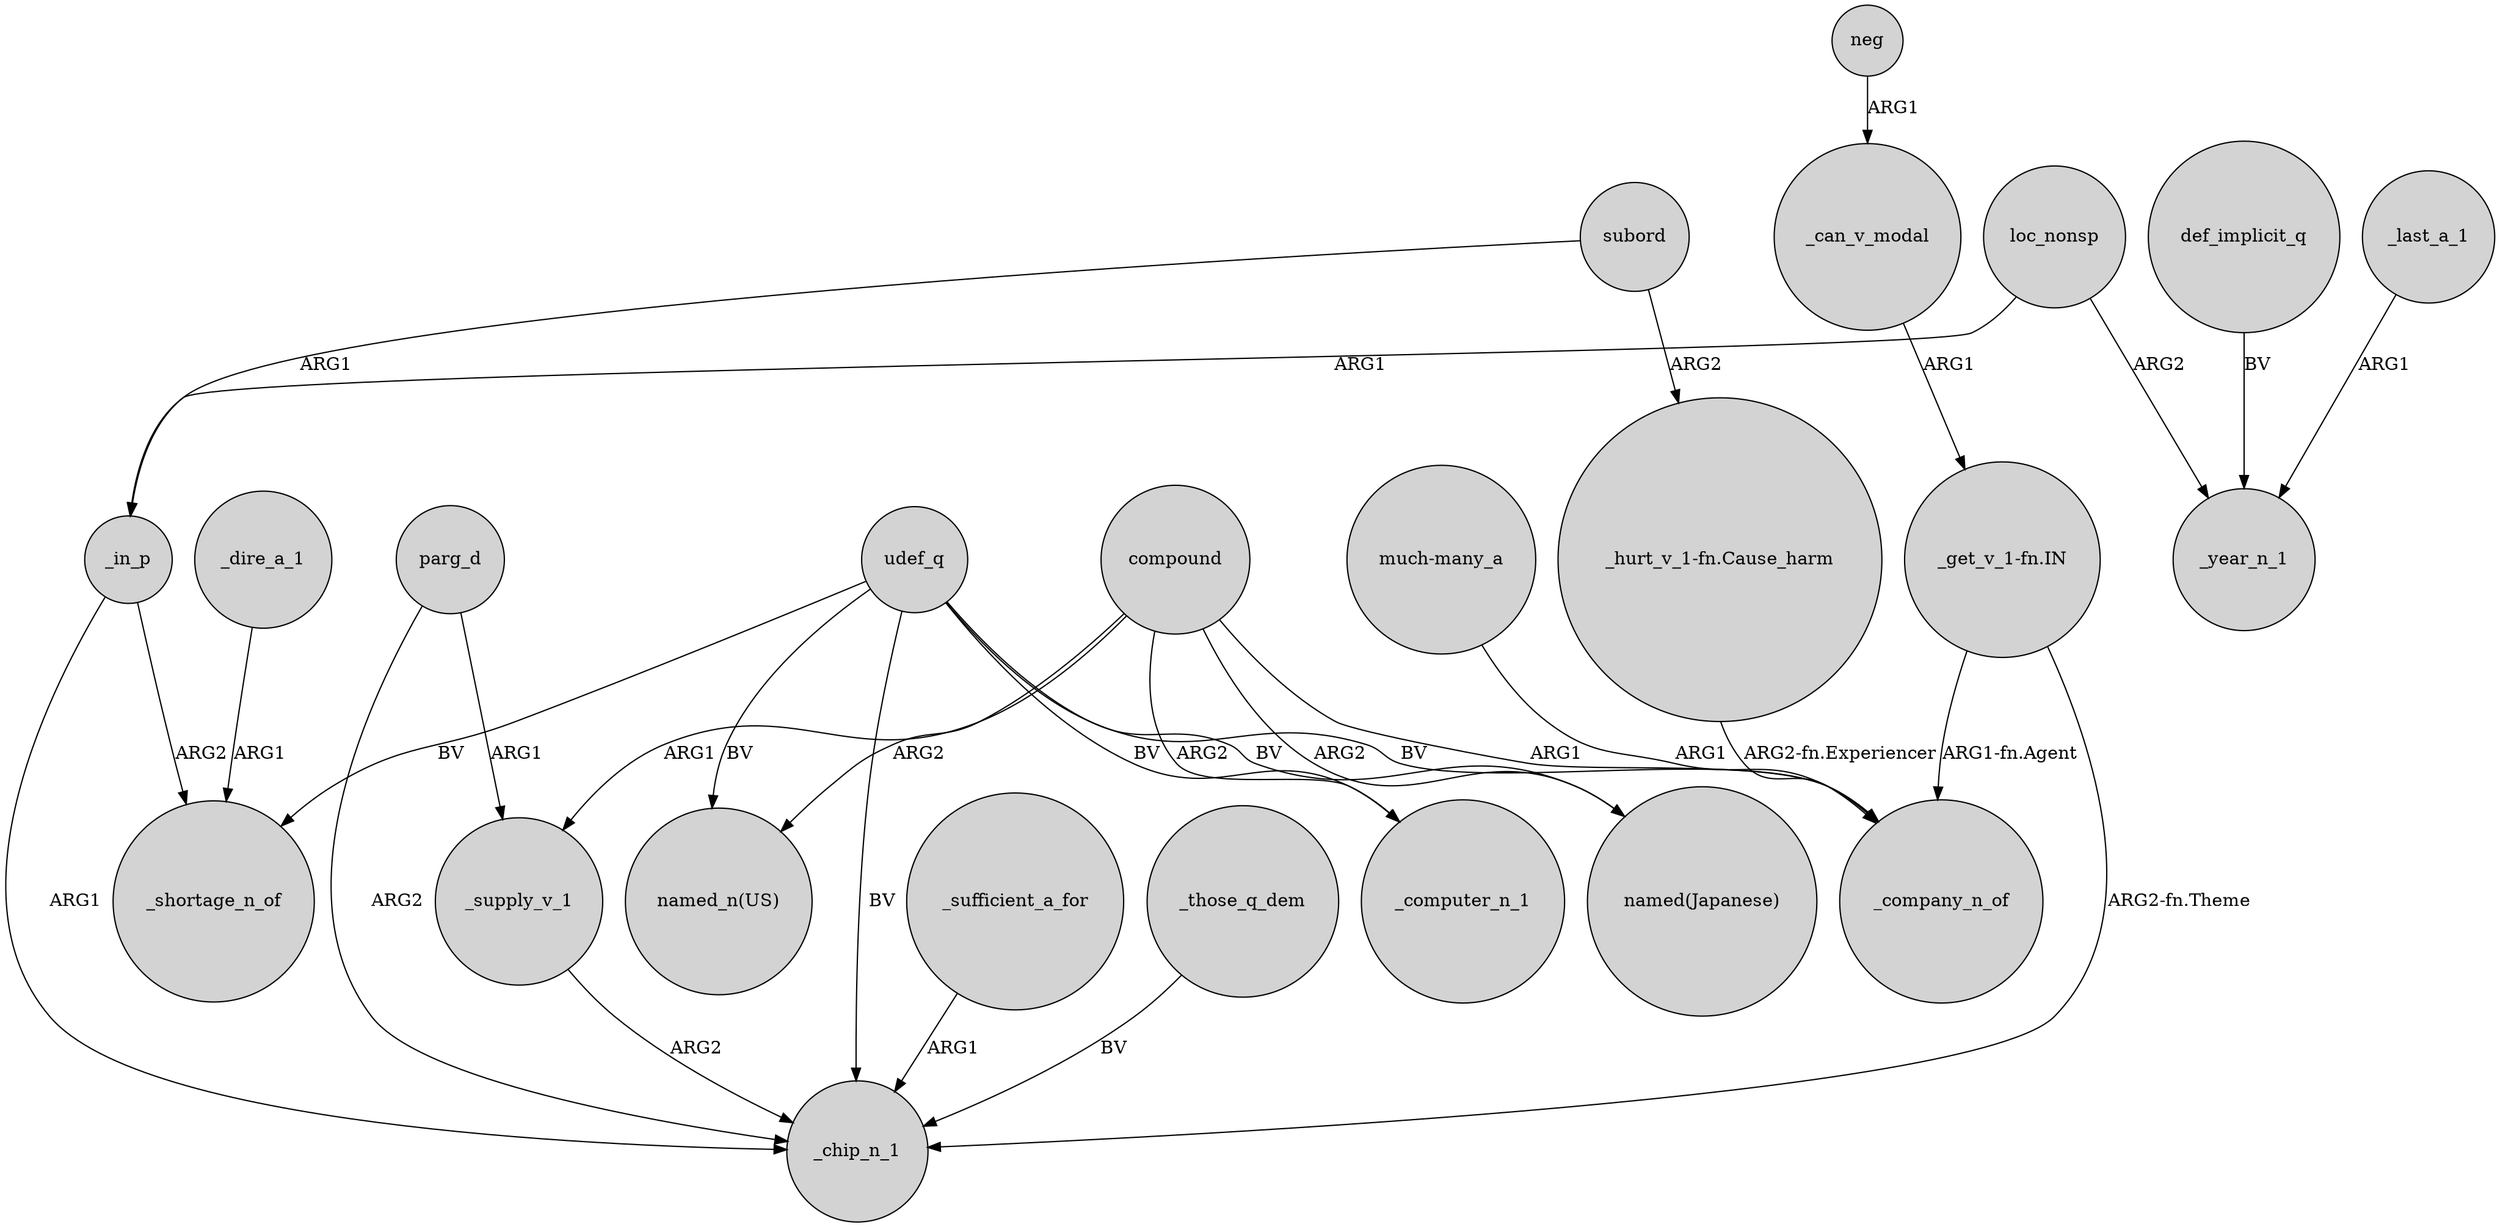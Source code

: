digraph {
	node [shape=circle style=filled]
	_dire_a_1 -> _shortage_n_of [label=ARG1]
	_in_p -> _chip_n_1 [label=ARG1]
	udef_q -> "named_n(US)" [label=BV]
	_supply_v_1 -> _chip_n_1 [label=ARG2]
	def_implicit_q -> _year_n_1 [label=BV]
	_can_v_modal -> "_get_v_1-fn.IN" [label=ARG1]
	udef_q -> _chip_n_1 [label=BV]
	parg_d -> _chip_n_1 [label=ARG2]
	udef_q -> _shortage_n_of [label=BV]
	loc_nonsp -> _in_p [label=ARG1]
	udef_q -> "named(Japanese)" [label=BV]
	compound -> "named_n(US)" [label=ARG2]
	udef_q -> _computer_n_1 [label=BV]
	compound -> _computer_n_1 [label=ARG2]
	"_get_v_1-fn.IN" -> _chip_n_1 [label="ARG2-fn.Theme"]
	_sufficient_a_for -> _chip_n_1 [label=ARG1]
	subord -> "_hurt_v_1-fn.Cause_harm" [label=ARG2]
	compound -> _company_n_of [label=ARG1]
	"much-many_a" -> _company_n_of [label=ARG1]
	_in_p -> _shortage_n_of [label=ARG2]
	"_hurt_v_1-fn.Cause_harm" -> _company_n_of [label="ARG2-fn.Experiencer"]
	"_get_v_1-fn.IN" -> _company_n_of [label="ARG1-fn.Agent"]
	compound -> "named(Japanese)" [label=ARG2]
	loc_nonsp -> _year_n_1 [label=ARG2]
	subord -> _in_p [label=ARG1]
	_last_a_1 -> _year_n_1 [label=ARG1]
	udef_q -> _company_n_of [label=BV]
	_those_q_dem -> _chip_n_1 [label=BV]
	compound -> _supply_v_1 [label=ARG1]
	parg_d -> _supply_v_1 [label=ARG1]
	neg -> _can_v_modal [label=ARG1]
}
